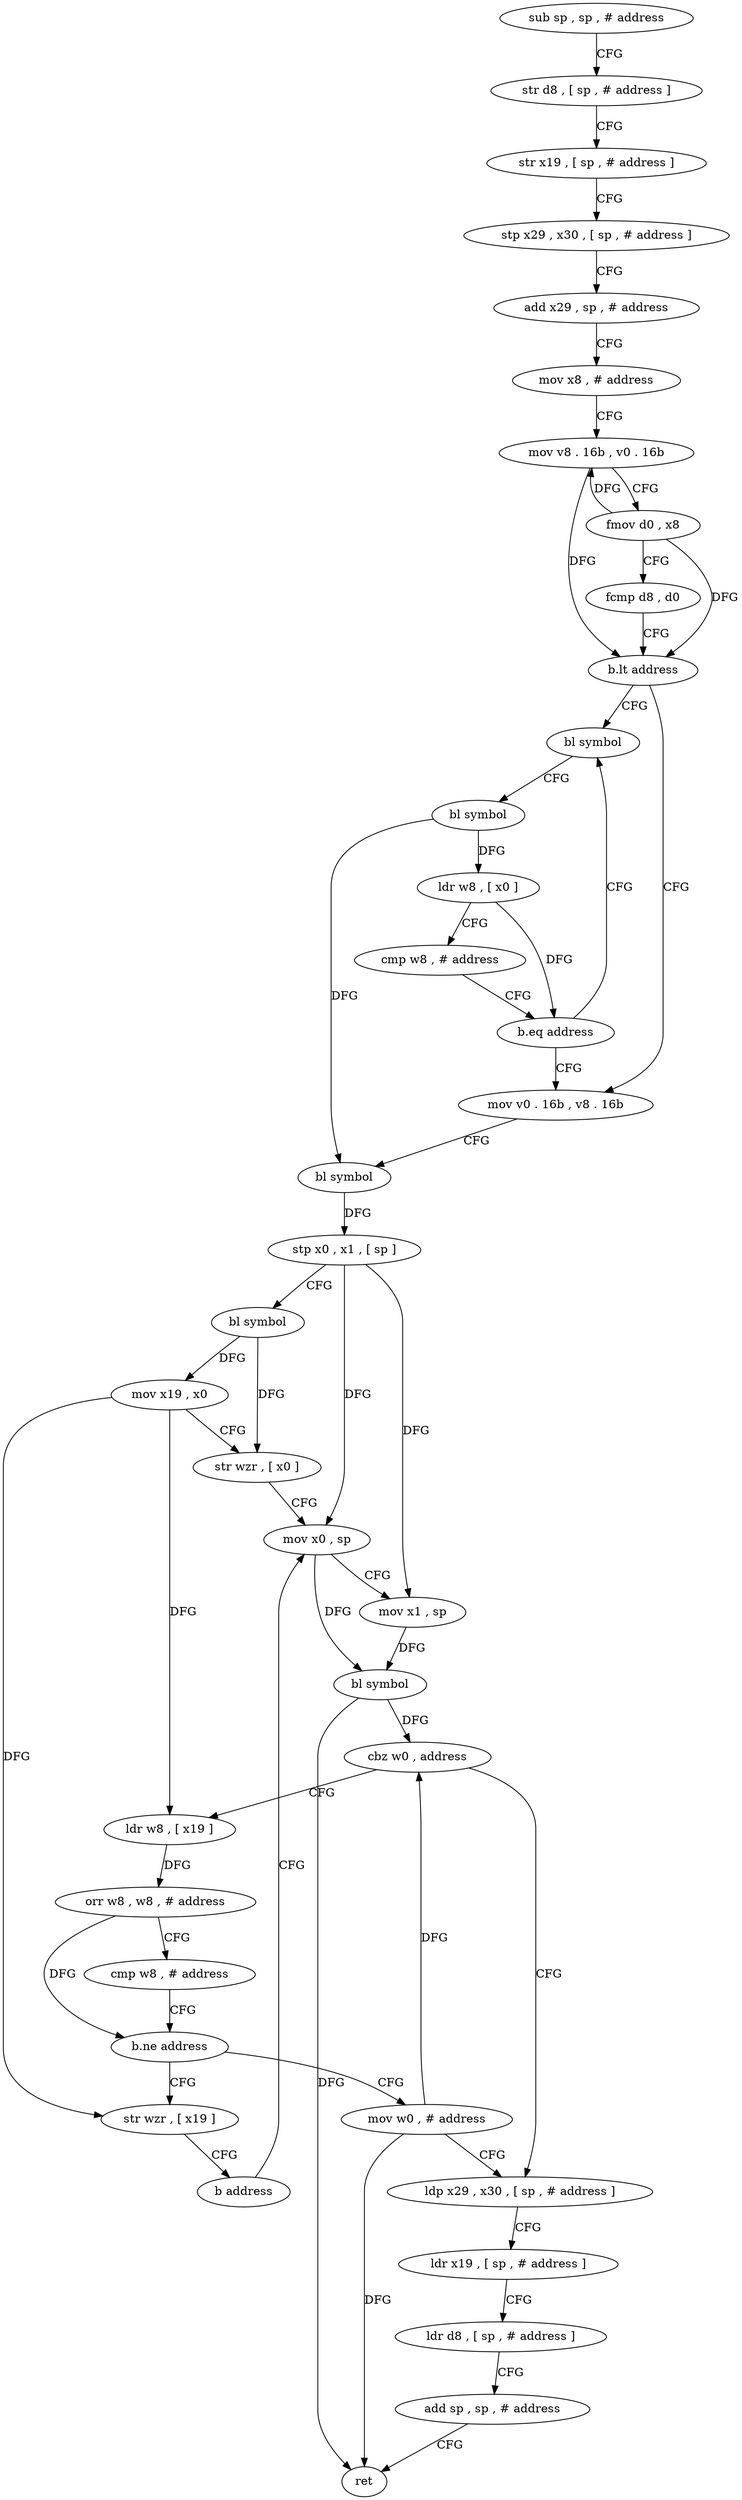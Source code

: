 digraph "func" {
"4213688" [label = "sub sp , sp , # address" ]
"4213692" [label = "str d8 , [ sp , # address ]" ]
"4213696" [label = "str x19 , [ sp , # address ]" ]
"4213700" [label = "stp x29 , x30 , [ sp , # address ]" ]
"4213704" [label = "add x29 , sp , # address" ]
"4213708" [label = "mov x8 , # address" ]
"4213712" [label = "mov v8 . 16b , v0 . 16b" ]
"4213716" [label = "fmov d0 , x8" ]
"4213720" [label = "fcmp d8 , d0" ]
"4213724" [label = "b.lt address" ]
"4213748" [label = "mov v0 . 16b , v8 . 16b" ]
"4213728" [label = "bl symbol" ]
"4213752" [label = "bl symbol" ]
"4213756" [label = "stp x0 , x1 , [ sp ]" ]
"4213760" [label = "bl symbol" ]
"4213764" [label = "mov x19 , x0" ]
"4213768" [label = "str wzr , [ x0 ]" ]
"4213772" [label = "mov x0 , sp" ]
"4213732" [label = "bl symbol" ]
"4213736" [label = "ldr w8 , [ x0 ]" ]
"4213740" [label = "cmp w8 , # address" ]
"4213744" [label = "b.eq address" ]
"4213816" [label = "ldp x29 , x30 , [ sp , # address ]" ]
"4213820" [label = "ldr x19 , [ sp , # address ]" ]
"4213824" [label = "ldr d8 , [ sp , # address ]" ]
"4213828" [label = "add sp , sp , # address" ]
"4213832" [label = "ret" ]
"4213788" [label = "ldr w8 , [ x19 ]" ]
"4213792" [label = "orr w8 , w8 , # address" ]
"4213796" [label = "cmp w8 , # address" ]
"4213800" [label = "b.ne address" ]
"4213812" [label = "mov w0 , # address" ]
"4213804" [label = "str wzr , [ x19 ]" ]
"4213808" [label = "b address" ]
"4213776" [label = "mov x1 , sp" ]
"4213780" [label = "bl symbol" ]
"4213784" [label = "cbz w0 , address" ]
"4213688" -> "4213692" [ label = "CFG" ]
"4213692" -> "4213696" [ label = "CFG" ]
"4213696" -> "4213700" [ label = "CFG" ]
"4213700" -> "4213704" [ label = "CFG" ]
"4213704" -> "4213708" [ label = "CFG" ]
"4213708" -> "4213712" [ label = "CFG" ]
"4213712" -> "4213716" [ label = "CFG" ]
"4213712" -> "4213724" [ label = "DFG" ]
"4213716" -> "4213720" [ label = "CFG" ]
"4213716" -> "4213712" [ label = "DFG" ]
"4213716" -> "4213724" [ label = "DFG" ]
"4213720" -> "4213724" [ label = "CFG" ]
"4213724" -> "4213748" [ label = "CFG" ]
"4213724" -> "4213728" [ label = "CFG" ]
"4213748" -> "4213752" [ label = "CFG" ]
"4213728" -> "4213732" [ label = "CFG" ]
"4213752" -> "4213756" [ label = "DFG" ]
"4213756" -> "4213760" [ label = "CFG" ]
"4213756" -> "4213772" [ label = "DFG" ]
"4213756" -> "4213776" [ label = "DFG" ]
"4213760" -> "4213764" [ label = "DFG" ]
"4213760" -> "4213768" [ label = "DFG" ]
"4213764" -> "4213768" [ label = "CFG" ]
"4213764" -> "4213788" [ label = "DFG" ]
"4213764" -> "4213804" [ label = "DFG" ]
"4213768" -> "4213772" [ label = "CFG" ]
"4213772" -> "4213776" [ label = "CFG" ]
"4213772" -> "4213780" [ label = "DFG" ]
"4213732" -> "4213736" [ label = "DFG" ]
"4213732" -> "4213752" [ label = "DFG" ]
"4213736" -> "4213740" [ label = "CFG" ]
"4213736" -> "4213744" [ label = "DFG" ]
"4213740" -> "4213744" [ label = "CFG" ]
"4213744" -> "4213728" [ label = "CFG" ]
"4213744" -> "4213748" [ label = "CFG" ]
"4213816" -> "4213820" [ label = "CFG" ]
"4213820" -> "4213824" [ label = "CFG" ]
"4213824" -> "4213828" [ label = "CFG" ]
"4213828" -> "4213832" [ label = "CFG" ]
"4213788" -> "4213792" [ label = "DFG" ]
"4213792" -> "4213796" [ label = "CFG" ]
"4213792" -> "4213800" [ label = "DFG" ]
"4213796" -> "4213800" [ label = "CFG" ]
"4213800" -> "4213812" [ label = "CFG" ]
"4213800" -> "4213804" [ label = "CFG" ]
"4213812" -> "4213816" [ label = "CFG" ]
"4213812" -> "4213784" [ label = "DFG" ]
"4213812" -> "4213832" [ label = "DFG" ]
"4213804" -> "4213808" [ label = "CFG" ]
"4213808" -> "4213772" [ label = "CFG" ]
"4213776" -> "4213780" [ label = "DFG" ]
"4213780" -> "4213784" [ label = "DFG" ]
"4213780" -> "4213832" [ label = "DFG" ]
"4213784" -> "4213816" [ label = "CFG" ]
"4213784" -> "4213788" [ label = "CFG" ]
}
